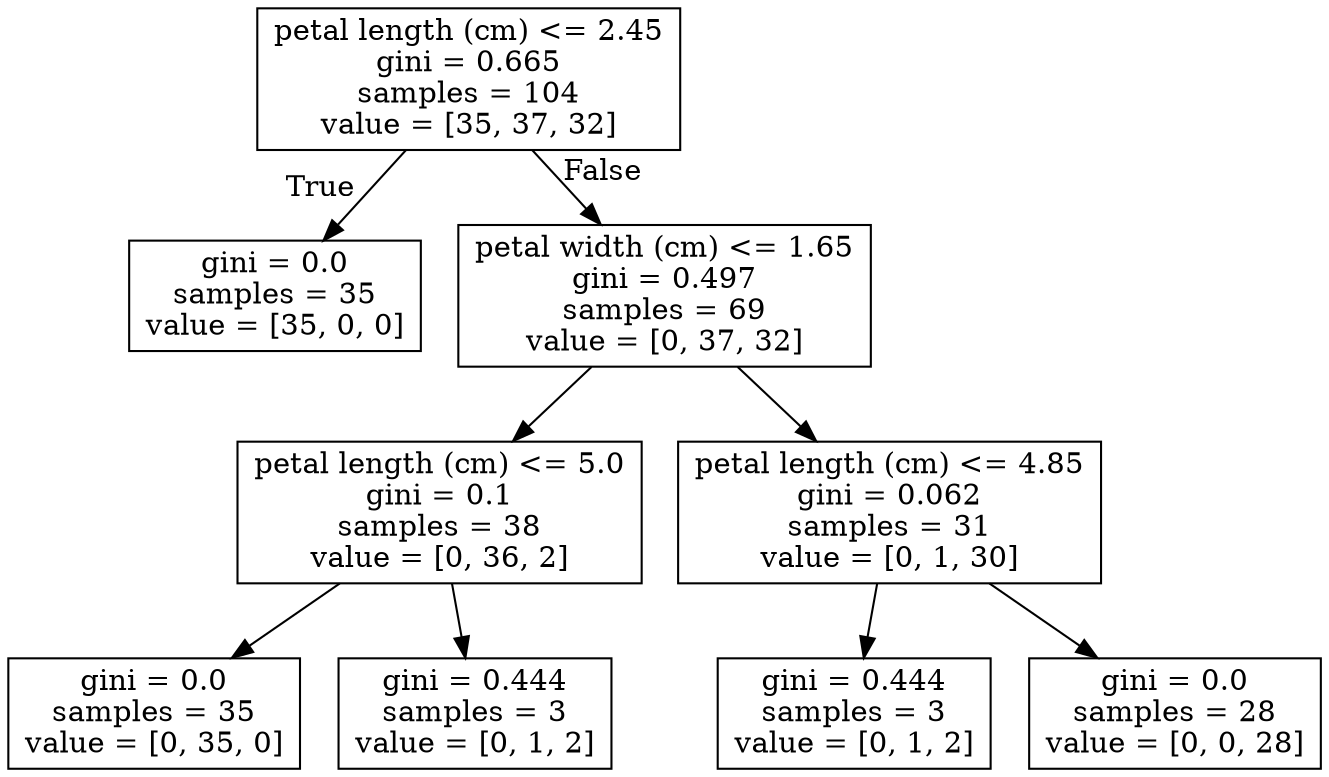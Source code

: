 digraph Tree {
node [shape=box] ;
0 [label="petal length (cm) <= 2.45\ngini = 0.665\nsamples = 104\nvalue = [35, 37, 32]"] ;
1 [label="gini = 0.0\nsamples = 35\nvalue = [35, 0, 0]"] ;
0 -> 1 [labeldistance=2.5, labelangle=45, headlabel="True"] ;
2 [label="petal width (cm) <= 1.65\ngini = 0.497\nsamples = 69\nvalue = [0, 37, 32]"] ;
0 -> 2 [labeldistance=2.5, labelangle=-45, headlabel="False"] ;
3 [label="petal length (cm) <= 5.0\ngini = 0.1\nsamples = 38\nvalue = [0, 36, 2]"] ;
2 -> 3 ;
4 [label="gini = 0.0\nsamples = 35\nvalue = [0, 35, 0]"] ;
3 -> 4 ;
5 [label="gini = 0.444\nsamples = 3\nvalue = [0, 1, 2]"] ;
3 -> 5 ;
6 [label="petal length (cm) <= 4.85\ngini = 0.062\nsamples = 31\nvalue = [0, 1, 30]"] ;
2 -> 6 ;
7 [label="gini = 0.444\nsamples = 3\nvalue = [0, 1, 2]"] ;
6 -> 7 ;
8 [label="gini = 0.0\nsamples = 28\nvalue = [0, 0, 28]"] ;
6 -> 8 ;
}